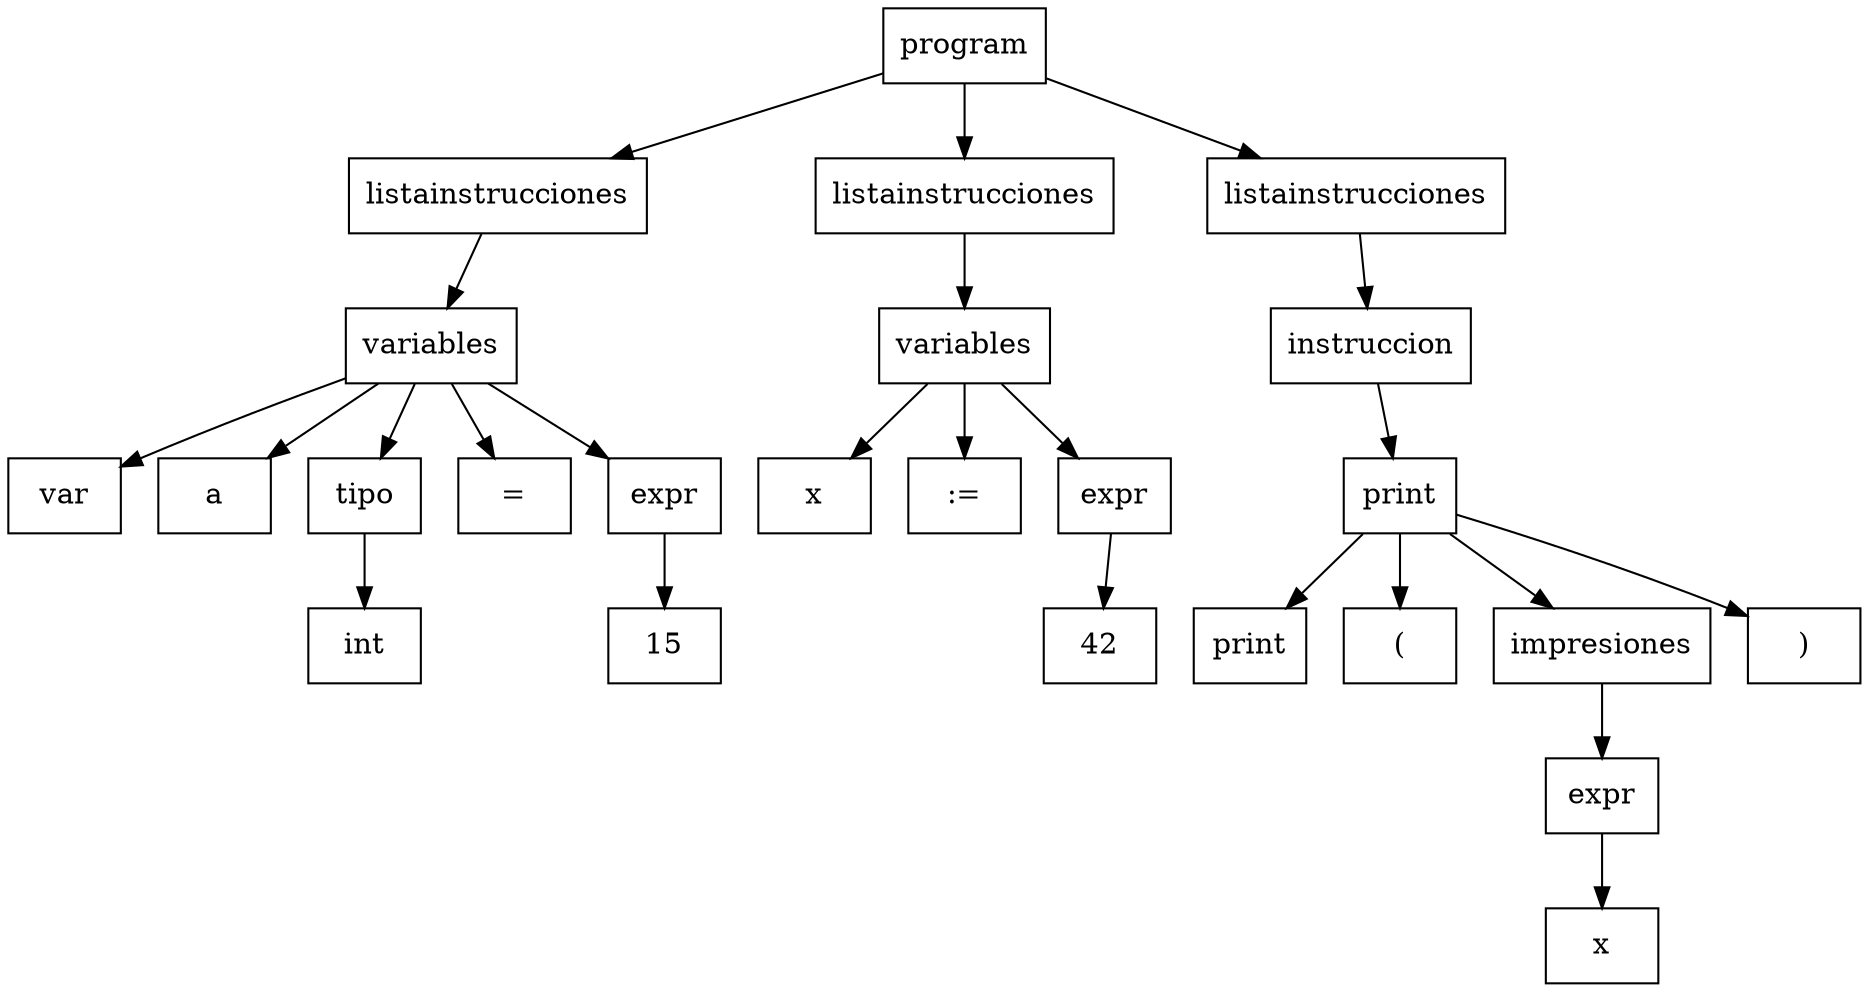 digraph G {
node [shape=box];
node0 [label="program"];
node1 [label="listainstrucciones"];
node2 [label="variables"];
node3 [label="var"];
node2 -> node3;
node4 [label="a"];
node2 -> node4;
node5 [label="tipo"];
node6 [label="int"];
node5 -> node6;
node2 -> node5;
node7 [label="="];
node2 -> node7;
node8 [label="expr"];
node9 [label="15"];
node8 -> node9;
node2 -> node8;
node1 -> node2;
node0 -> node1;
node10 [label="listainstrucciones"];
node11 [label="variables"];
node12 [label="x"];
node11 -> node12;
node13 [label=":="];
node11 -> node13;
node14 [label="expr"];
node15 [label="42"];
node14 -> node15;
node11 -> node14;
node10 -> node11;
node0 -> node10;
node16 [label="listainstrucciones"];
node17 [label="instruccion"];
node18 [label="print"];
node19 [label="print"];
node18 -> node19;
node20 [label="("];
node18 -> node20;
node21 [label="impresiones"];
node22 [label="expr"];
node23 [label="x"];
node22 -> node23;
node21 -> node22;
node18 -> node21;
node24 [label=")"];
node18 -> node24;
node17 -> node18;
node16 -> node17;
node0 -> node16;
}